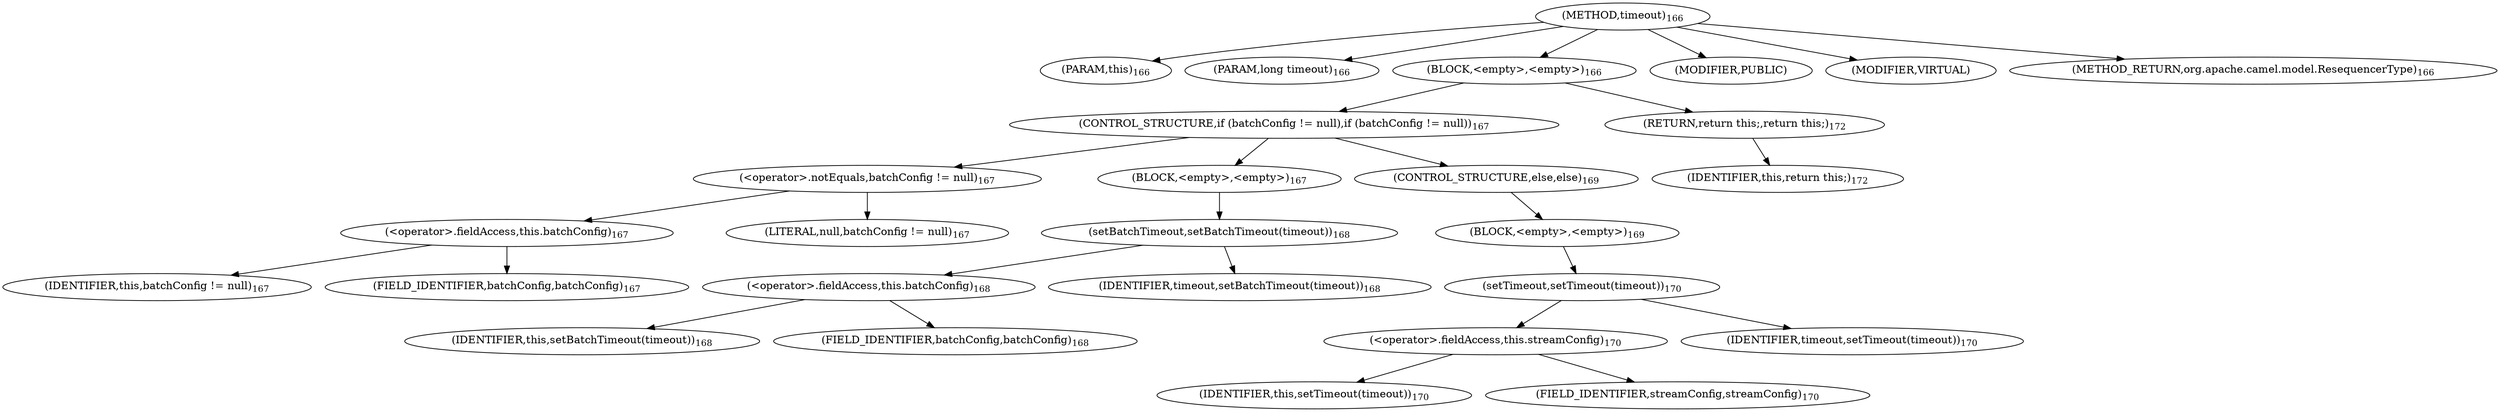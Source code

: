 digraph "timeout" {  
"317" [label = <(METHOD,timeout)<SUB>166</SUB>> ]
"34" [label = <(PARAM,this)<SUB>166</SUB>> ]
"318" [label = <(PARAM,long timeout)<SUB>166</SUB>> ]
"319" [label = <(BLOCK,&lt;empty&gt;,&lt;empty&gt;)<SUB>166</SUB>> ]
"320" [label = <(CONTROL_STRUCTURE,if (batchConfig != null),if (batchConfig != null))<SUB>167</SUB>> ]
"321" [label = <(&lt;operator&gt;.notEquals,batchConfig != null)<SUB>167</SUB>> ]
"322" [label = <(&lt;operator&gt;.fieldAccess,this.batchConfig)<SUB>167</SUB>> ]
"323" [label = <(IDENTIFIER,this,batchConfig != null)<SUB>167</SUB>> ]
"324" [label = <(FIELD_IDENTIFIER,batchConfig,batchConfig)<SUB>167</SUB>> ]
"325" [label = <(LITERAL,null,batchConfig != null)<SUB>167</SUB>> ]
"326" [label = <(BLOCK,&lt;empty&gt;,&lt;empty&gt;)<SUB>167</SUB>> ]
"327" [label = <(setBatchTimeout,setBatchTimeout(timeout))<SUB>168</SUB>> ]
"328" [label = <(&lt;operator&gt;.fieldAccess,this.batchConfig)<SUB>168</SUB>> ]
"329" [label = <(IDENTIFIER,this,setBatchTimeout(timeout))<SUB>168</SUB>> ]
"330" [label = <(FIELD_IDENTIFIER,batchConfig,batchConfig)<SUB>168</SUB>> ]
"331" [label = <(IDENTIFIER,timeout,setBatchTimeout(timeout))<SUB>168</SUB>> ]
"332" [label = <(CONTROL_STRUCTURE,else,else)<SUB>169</SUB>> ]
"333" [label = <(BLOCK,&lt;empty&gt;,&lt;empty&gt;)<SUB>169</SUB>> ]
"334" [label = <(setTimeout,setTimeout(timeout))<SUB>170</SUB>> ]
"335" [label = <(&lt;operator&gt;.fieldAccess,this.streamConfig)<SUB>170</SUB>> ]
"336" [label = <(IDENTIFIER,this,setTimeout(timeout))<SUB>170</SUB>> ]
"337" [label = <(FIELD_IDENTIFIER,streamConfig,streamConfig)<SUB>170</SUB>> ]
"338" [label = <(IDENTIFIER,timeout,setTimeout(timeout))<SUB>170</SUB>> ]
"339" [label = <(RETURN,return this;,return this;)<SUB>172</SUB>> ]
"33" [label = <(IDENTIFIER,this,return this;)<SUB>172</SUB>> ]
"340" [label = <(MODIFIER,PUBLIC)> ]
"341" [label = <(MODIFIER,VIRTUAL)> ]
"342" [label = <(METHOD_RETURN,org.apache.camel.model.ResequencerType)<SUB>166</SUB>> ]
  "317" -> "34" 
  "317" -> "318" 
  "317" -> "319" 
  "317" -> "340" 
  "317" -> "341" 
  "317" -> "342" 
  "319" -> "320" 
  "319" -> "339" 
  "320" -> "321" 
  "320" -> "326" 
  "320" -> "332" 
  "321" -> "322" 
  "321" -> "325" 
  "322" -> "323" 
  "322" -> "324" 
  "326" -> "327" 
  "327" -> "328" 
  "327" -> "331" 
  "328" -> "329" 
  "328" -> "330" 
  "332" -> "333" 
  "333" -> "334" 
  "334" -> "335" 
  "334" -> "338" 
  "335" -> "336" 
  "335" -> "337" 
  "339" -> "33" 
}
